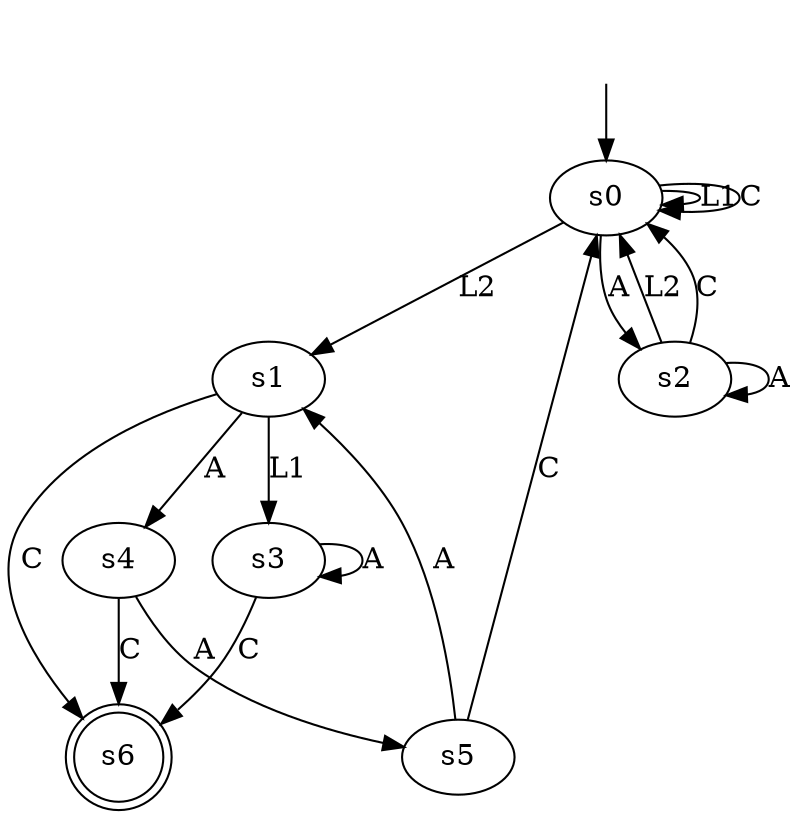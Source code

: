 digraph "output/magento_result_b_0.7" {
s0 [label=s0];
s1 [label=s1];
s2 [label=s2];
s3 [label=s3];
s4 [label=s4];
s5 [label=s5];
s6 [label=s6, shape=doublecircle];
s0 -> s0  [label=L1];
s0 -> s1  [label=L2];
s0 -> s2  [label=A];
s0 -> s0  [label=C];
s1 -> s3  [label=L1];
s1 -> s4  [label=A];
s1 -> s6  [label=C];
s2 -> s0  [label=L2];
s2 -> s2  [label=A];
s2 -> s0  [label=C];
s3 -> s3  [label=A];
s3 -> s6  [label=C];
s4 -> s5  [label=A];
s4 -> s6  [label=C];
s5 -> s1  [label=A];
s5 -> s0  [label=C];
__start0 [label="", shape=none];
__start0 -> s0  [label=""];
}
